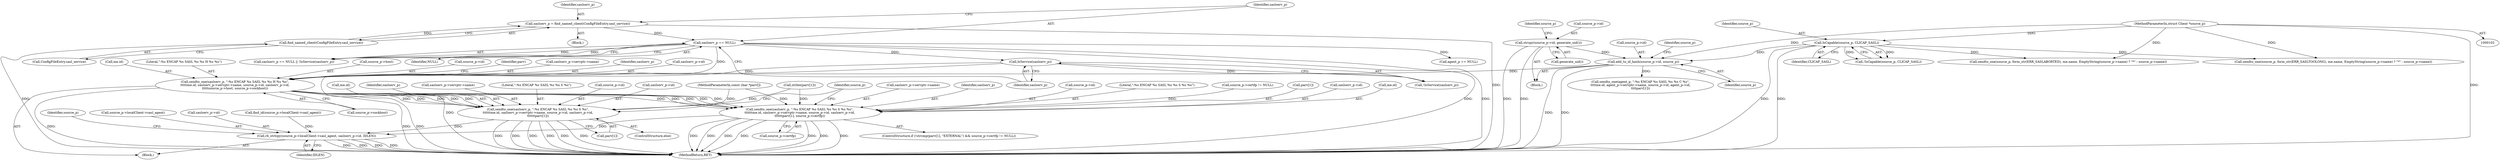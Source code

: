 digraph "0_charybdis_818a3fda944b26d4814132cee14cfda4ea4aa824@API" {
"1000277" [label="(Call,sendto_one(saslserv_p, \":%s ENCAP %s SASL %s %s H %s %s\",\n\t\t\t\t\tme.id, saslserv_p->servptr->name, source_p->id, saslserv_p->id,\n\t\t\t\t\tsource_p->host, source_p->sockhost))"];
"1000167" [label="(Call,saslserv_p == NULL)"];
"1000159" [label="(Call,saslserv_p = find_named_client(ConfigFileEntry.sasl_service))"];
"1000161" [label="(Call,find_named_client(ConfigFileEntry.sasl_service))"];
"1000171" [label="(Call,IsService(saslserv_p))"];
"1000252" [label="(Call,add_to_id_hash(source_p->id, source_p))"];
"1000247" [label="(Call,strcpy(source_p->id, generate_uid()))"];
"1000118" [label="(Call,IsCapable(source_p, CLICAP_SASL))"];
"1000104" [label="(MethodParameterIn,struct Client *source_p)"];
"1000313" [label="(Call,sendto_one(saslserv_p, \":%s ENCAP %s SASL %s %s S %s %s\",\n\t\t\t\t\t\tme.id, saslserv_p->servptr->name, source_p->id, saslserv_p->id,\n\t\t\t\t\t\tparv[1], source_p->certfp))"];
"1000357" [label="(Call,rb_strlcpy(source_p->localClient->sasl_agent, saslserv_p->id, IDLEN))"];
"1000337" [label="(Call,sendto_one(saslserv_p, \":%s ENCAP %s SASL %s %s S %s\",\n\t\t\t\t\t\tme.id, saslserv_p->servptr->name, source_p->id, saslserv_p->id,\n\t\t\t\t\t\tparv[1]))"];
"1000391" [label="(Identifier,source_p)"];
"1000339" [label="(Literal,\":%s ENCAP %s SASL %s %s S %s\")"];
"1000169" [label="(Identifier,NULL)"];
"1000246" [label="(Block,)"];
"1000174" [label="(Call,sendto_one(source_p, form_str(ERR_SASLABORTED), me.name, EmptyString(source_p->name) ? \"*\" : source_p->name))"];
"1000248" [label="(Call,source_p->id)"];
"1000368" [label="(Call,sendto_one(agent_p, \":%s ENCAP %s SASL %s %s C %s\",\n\t\t\t\tme.id, agent_p->servptr->name, source_p->id, agent_p->id,\n\t\t\t\tparv[1]))"];
"1000120" [label="(Identifier,CLICAP_SASL)"];
"1000283" [label="(Call,saslserv_p->servptr->name)"];
"1000167" [label="(Call,saslserv_p == NULL)"];
"1000327" [label="(Call,saslserv_p->id)"];
"1000348" [label="(Call,source_p->id)"];
"1000351" [label="(Call,saslserv_p->id)"];
"1000313" [label="(Call,sendto_one(saslserv_p, \":%s ENCAP %s SASL %s %s S %s %s\",\n\t\t\t\t\t\tme.id, saslserv_p->servptr->name, source_p->id, saslserv_p->id,\n\t\t\t\t\t\tparv[1], source_p->certfp))"];
"1000396" [label="(MethodReturn,RET)"];
"1000278" [label="(Identifier,saslserv_p)"];
"1000216" [label="(Call,strlen(parv[1]))"];
"1000300" [label="(ControlStructure,if (!strcmp(parv[1], \"EXTERNAL\") && source_p->certfp != NULL))"];
"1000291" [label="(Call,saslserv_p->id)"];
"1000358" [label="(Call,source_p->localClient->sasl_agent)"];
"1000252" [label="(Call,add_to_id_hash(source_p->id, source_p))"];
"1000316" [label="(Call,me.id)"];
"1000354" [label="(Call,parv[1])"];
"1000319" [label="(Call,saslserv_p->servptr->name)"];
"1000314" [label="(Identifier,saslserv_p)"];
"1000161" [label="(Call,find_named_client(ConfigFileEntry.sasl_service))"];
"1000324" [label="(Call,source_p->id)"];
"1000159" [label="(Call,saslserv_p = find_named_client(ConfigFileEntry.sasl_service))"];
"1000162" [label="(Call,ConfigFileEntry.sasl_service)"];
"1000297" [label="(Call,source_p->sockhost)"];
"1000277" [label="(Call,sendto_one(saslserv_p, \":%s ENCAP %s SASL %s %s H %s %s\",\n\t\t\t\t\tme.id, saslserv_p->servptr->name, source_p->id, saslserv_p->id,\n\t\t\t\t\tsource_p->host, source_p->sockhost))"];
"1000305" [label="(Identifier,parv)"];
"1000172" [label="(Identifier,saslserv_p)"];
"1000280" [label="(Call,me.id)"];
"1000251" [label="(Call,generate_uid())"];
"1000340" [label="(Call,me.id)"];
"1000222" [label="(Call,sendto_one(source_p, form_str(ERR_SASLTOOLONG), me.name, EmptyString(source_p->name) ? \"*\" : source_p->name))"];
"1000360" [label="(Identifier,source_p)"];
"1000166" [label="(Call,saslserv_p == NULL || !IsService(saslserv_p))"];
"1000160" [label="(Identifier,saslserv_p)"];
"1000279" [label="(Literal,\":%s ENCAP %s SASL %s %s H %s %s\")"];
"1000315" [label="(Literal,\":%s ENCAP %s SASL %s %s S %s %s\")"];
"1000106" [label="(MethodParameterIn,const char *parv[])"];
"1000366" [label="(Identifier,IDLEN)"];
"1000256" [label="(Identifier,source_p)"];
"1000363" [label="(Call,saslserv_p->id)"];
"1000338" [label="(Identifier,saslserv_p)"];
"1000294" [label="(Call,source_p->host)"];
"1000337" [label="(Call,sendto_one(saslserv_p, \":%s ENCAP %s SASL %s %s S %s\",\n\t\t\t\t\t\tme.id, saslserv_p->servptr->name, source_p->id, saslserv_p->id,\n\t\t\t\t\t\tparv[1]))"];
"1000273" [label="(Call,agent_p == NULL)"];
"1000357" [label="(Call,rb_strlcpy(source_p->localClient->sasl_agent, saslserv_p->id, IDLEN))"];
"1000336" [label="(ControlStructure,else)"];
"1000288" [label="(Call,source_p->id)"];
"1000170" [label="(Call,!IsService(saslserv_p))"];
"1000254" [label="(Identifier,source_p)"];
"1000119" [label="(Identifier,source_p)"];
"1000308" [label="(Call,source_p->certfp != NULL)"];
"1000107" [label="(Block,)"];
"1000253" [label="(Call,source_p->id)"];
"1000117" [label="(Call,!IsCapable(source_p, CLICAP_SASL))"];
"1000168" [label="(Identifier,saslserv_p)"];
"1000104" [label="(MethodParameterIn,struct Client *source_p)"];
"1000261" [label="(Identifier,source_p)"];
"1000333" [label="(Call,source_p->certfp)"];
"1000276" [label="(Block,)"];
"1000247" [label="(Call,strcpy(source_p->id, generate_uid()))"];
"1000266" [label="(Call,find_id(source_p->localClient->sasl_agent))"];
"1000330" [label="(Call,parv[1])"];
"1000171" [label="(Call,IsService(saslserv_p))"];
"1000118" [label="(Call,IsCapable(source_p, CLICAP_SASL))"];
"1000343" [label="(Call,saslserv_p->servptr->name)"];
"1000277" -> "1000276"  [label="AST: "];
"1000277" -> "1000297"  [label="CFG: "];
"1000278" -> "1000277"  [label="AST: "];
"1000279" -> "1000277"  [label="AST: "];
"1000280" -> "1000277"  [label="AST: "];
"1000283" -> "1000277"  [label="AST: "];
"1000288" -> "1000277"  [label="AST: "];
"1000291" -> "1000277"  [label="AST: "];
"1000294" -> "1000277"  [label="AST: "];
"1000297" -> "1000277"  [label="AST: "];
"1000305" -> "1000277"  [label="CFG: "];
"1000277" -> "1000396"  [label="DDG: "];
"1000277" -> "1000396"  [label="DDG: "];
"1000277" -> "1000396"  [label="DDG: "];
"1000167" -> "1000277"  [label="DDG: "];
"1000171" -> "1000277"  [label="DDG: "];
"1000252" -> "1000277"  [label="DDG: "];
"1000277" -> "1000313"  [label="DDG: "];
"1000277" -> "1000313"  [label="DDG: "];
"1000277" -> "1000313"  [label="DDG: "];
"1000277" -> "1000313"  [label="DDG: "];
"1000277" -> "1000313"  [label="DDG: "];
"1000277" -> "1000337"  [label="DDG: "];
"1000277" -> "1000337"  [label="DDG: "];
"1000277" -> "1000337"  [label="DDG: "];
"1000277" -> "1000337"  [label="DDG: "];
"1000277" -> "1000337"  [label="DDG: "];
"1000167" -> "1000166"  [label="AST: "];
"1000167" -> "1000169"  [label="CFG: "];
"1000168" -> "1000167"  [label="AST: "];
"1000169" -> "1000167"  [label="AST: "];
"1000172" -> "1000167"  [label="CFG: "];
"1000166" -> "1000167"  [label="CFG: "];
"1000167" -> "1000396"  [label="DDG: "];
"1000167" -> "1000396"  [label="DDG: "];
"1000167" -> "1000166"  [label="DDG: "];
"1000167" -> "1000166"  [label="DDG: "];
"1000159" -> "1000167"  [label="DDG: "];
"1000167" -> "1000171"  [label="DDG: "];
"1000167" -> "1000273"  [label="DDG: "];
"1000159" -> "1000107"  [label="AST: "];
"1000159" -> "1000161"  [label="CFG: "];
"1000160" -> "1000159"  [label="AST: "];
"1000161" -> "1000159"  [label="AST: "];
"1000168" -> "1000159"  [label="CFG: "];
"1000159" -> "1000396"  [label="DDG: "];
"1000161" -> "1000159"  [label="DDG: "];
"1000161" -> "1000162"  [label="CFG: "];
"1000162" -> "1000161"  [label="AST: "];
"1000161" -> "1000396"  [label="DDG: "];
"1000171" -> "1000170"  [label="AST: "];
"1000171" -> "1000172"  [label="CFG: "];
"1000172" -> "1000171"  [label="AST: "];
"1000170" -> "1000171"  [label="CFG: "];
"1000171" -> "1000396"  [label="DDG: "];
"1000171" -> "1000170"  [label="DDG: "];
"1000252" -> "1000246"  [label="AST: "];
"1000252" -> "1000256"  [label="CFG: "];
"1000253" -> "1000252"  [label="AST: "];
"1000256" -> "1000252"  [label="AST: "];
"1000261" -> "1000252"  [label="CFG: "];
"1000252" -> "1000396"  [label="DDG: "];
"1000252" -> "1000396"  [label="DDG: "];
"1000247" -> "1000252"  [label="DDG: "];
"1000118" -> "1000252"  [label="DDG: "];
"1000104" -> "1000252"  [label="DDG: "];
"1000252" -> "1000368"  [label="DDG: "];
"1000247" -> "1000246"  [label="AST: "];
"1000247" -> "1000251"  [label="CFG: "];
"1000248" -> "1000247"  [label="AST: "];
"1000251" -> "1000247"  [label="AST: "];
"1000254" -> "1000247"  [label="CFG: "];
"1000247" -> "1000396"  [label="DDG: "];
"1000247" -> "1000396"  [label="DDG: "];
"1000118" -> "1000117"  [label="AST: "];
"1000118" -> "1000120"  [label="CFG: "];
"1000119" -> "1000118"  [label="AST: "];
"1000120" -> "1000118"  [label="AST: "];
"1000117" -> "1000118"  [label="CFG: "];
"1000118" -> "1000396"  [label="DDG: "];
"1000118" -> "1000396"  [label="DDG: "];
"1000118" -> "1000117"  [label="DDG: "];
"1000118" -> "1000117"  [label="DDG: "];
"1000104" -> "1000118"  [label="DDG: "];
"1000118" -> "1000174"  [label="DDG: "];
"1000118" -> "1000222"  [label="DDG: "];
"1000104" -> "1000102"  [label="AST: "];
"1000104" -> "1000396"  [label="DDG: "];
"1000104" -> "1000174"  [label="DDG: "];
"1000104" -> "1000222"  [label="DDG: "];
"1000313" -> "1000300"  [label="AST: "];
"1000313" -> "1000333"  [label="CFG: "];
"1000314" -> "1000313"  [label="AST: "];
"1000315" -> "1000313"  [label="AST: "];
"1000316" -> "1000313"  [label="AST: "];
"1000319" -> "1000313"  [label="AST: "];
"1000324" -> "1000313"  [label="AST: "];
"1000327" -> "1000313"  [label="AST: "];
"1000330" -> "1000313"  [label="AST: "];
"1000333" -> "1000313"  [label="AST: "];
"1000360" -> "1000313"  [label="CFG: "];
"1000313" -> "1000396"  [label="DDG: "];
"1000313" -> "1000396"  [label="DDG: "];
"1000313" -> "1000396"  [label="DDG: "];
"1000313" -> "1000396"  [label="DDG: "];
"1000313" -> "1000396"  [label="DDG: "];
"1000313" -> "1000396"  [label="DDG: "];
"1000313" -> "1000396"  [label="DDG: "];
"1000106" -> "1000313"  [label="DDG: "];
"1000216" -> "1000313"  [label="DDG: "];
"1000308" -> "1000313"  [label="DDG: "];
"1000313" -> "1000357"  [label="DDG: "];
"1000357" -> "1000276"  [label="AST: "];
"1000357" -> "1000366"  [label="CFG: "];
"1000358" -> "1000357"  [label="AST: "];
"1000363" -> "1000357"  [label="AST: "];
"1000366" -> "1000357"  [label="AST: "];
"1000391" -> "1000357"  [label="CFG: "];
"1000357" -> "1000396"  [label="DDG: "];
"1000357" -> "1000396"  [label="DDG: "];
"1000357" -> "1000396"  [label="DDG: "];
"1000357" -> "1000396"  [label="DDG: "];
"1000266" -> "1000357"  [label="DDG: "];
"1000337" -> "1000357"  [label="DDG: "];
"1000337" -> "1000336"  [label="AST: "];
"1000337" -> "1000354"  [label="CFG: "];
"1000338" -> "1000337"  [label="AST: "];
"1000339" -> "1000337"  [label="AST: "];
"1000340" -> "1000337"  [label="AST: "];
"1000343" -> "1000337"  [label="AST: "];
"1000348" -> "1000337"  [label="AST: "];
"1000351" -> "1000337"  [label="AST: "];
"1000354" -> "1000337"  [label="AST: "];
"1000360" -> "1000337"  [label="CFG: "];
"1000337" -> "1000396"  [label="DDG: "];
"1000337" -> "1000396"  [label="DDG: "];
"1000337" -> "1000396"  [label="DDG: "];
"1000337" -> "1000396"  [label="DDG: "];
"1000337" -> "1000396"  [label="DDG: "];
"1000337" -> "1000396"  [label="DDG: "];
"1000106" -> "1000337"  [label="DDG: "];
"1000216" -> "1000337"  [label="DDG: "];
}
